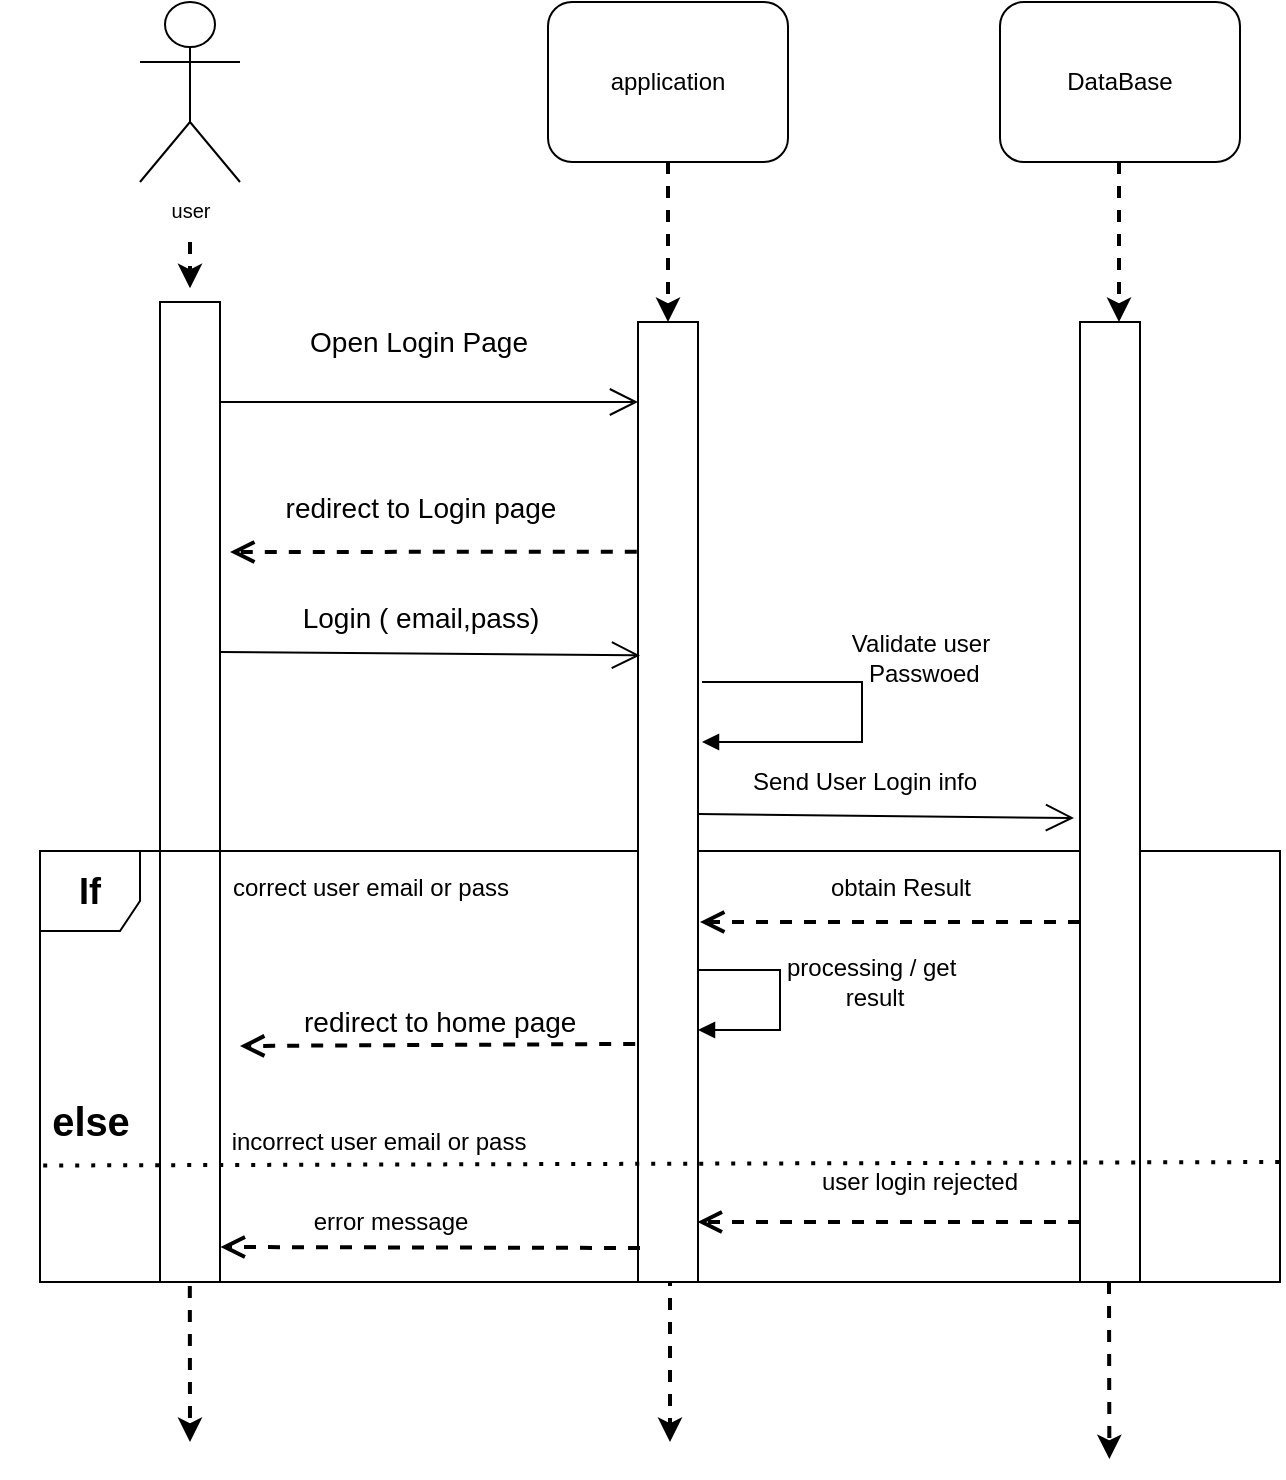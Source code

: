 <mxfile version="13.9.9" type="device"><diagram id="RW7I_FHLU8Z32cKnj8GH" name="Page-1"><mxGraphModel dx="1463" dy="846" grid="1" gridSize="12" guides="1" tooltips="1" connect="1" arrows="1" fold="1" page="1" pageScale="1" pageWidth="827" pageHeight="1169" math="0" shadow="0"><root><mxCell id="0"/><mxCell id="1" parent="0"/><mxCell id="JNinNXcOQ2UVd3g1Dod9-37" style="edgeStyle=none;rounded=0;orthogonalLoop=1;jettySize=auto;html=1;entryX=0.5;entryY=-0.014;entryDx=0;entryDy=0;entryPerimeter=0;shadow=0;strokeWidth=2;dashed=1;" parent="1" target="JNinNXcOQ2UVd3g1Dod9-26" edge="1"><mxGeometry relative="1" as="geometry"><mxPoint x="115" y="160" as="sourcePoint"/></mxGeometry></mxCell><mxCell id="JNinNXcOQ2UVd3g1Dod9-2" value="&lt;span style=&quot;font-size: 10px&quot;&gt;user&lt;/span&gt;" style="shape=umlActor;verticalLabelPosition=bottom;verticalAlign=top;html=1;" parent="1" vertex="1"><mxGeometry x="90" y="40" width="50" height="90" as="geometry"/></mxCell><mxCell id="JNinNXcOQ2UVd3g1Dod9-12" value="application" style="shape=ext;rounded=1;html=1;whiteSpace=wrap;" parent="1" vertex="1"><mxGeometry x="294" y="40" width="120" height="80" as="geometry"/></mxCell><mxCell id="JNinNXcOQ2UVd3g1Dod9-16" style="edgeStyle=none;rounded=0;orthogonalLoop=1;jettySize=auto;html=1;shadow=0;dashed=1;strokeWidth=2;" parent="1" edge="1"><mxGeometry relative="1" as="geometry"><mxPoint x="115" y="760" as="targetPoint"/><mxPoint x="114.5" y="322" as="sourcePoint"/></mxGeometry></mxCell><mxCell id="JNinNXcOQ2UVd3g1Dod9-18" style="edgeStyle=none;rounded=0;orthogonalLoop=1;jettySize=auto;html=1;shadow=0;dashed=1;strokeWidth=2;" parent="1" edge="1"><mxGeometry relative="1" as="geometry"><mxPoint x="355" y="760" as="targetPoint"/><mxPoint x="355" y="640" as="sourcePoint"/></mxGeometry></mxCell><mxCell id="JNinNXcOQ2UVd3g1Dod9-26" value="" style="html=1;points=[];perimeter=orthogonalPerimeter;" parent="1" vertex="1"><mxGeometry x="100" y="190" width="30" height="490" as="geometry"/></mxCell><mxCell id="JNinNXcOQ2UVd3g1Dod9-36" style="edgeStyle=none;rounded=0;orthogonalLoop=1;jettySize=auto;html=1;shadow=0;dashed=1;strokeWidth=2;" parent="1" source="JNinNXcOQ2UVd3g1Dod9-12" target="JNinNXcOQ2UVd3g1Dod9-35" edge="1"><mxGeometry relative="1" as="geometry"><mxPoint x="539" y="521" as="targetPoint"/><mxPoint x="539.909" y="120" as="sourcePoint"/></mxGeometry></mxCell><mxCell id="JNinNXcOQ2UVd3g1Dod9-38" value="" style="html=1;verticalAlign=bottom;endArrow=open;dashed=1;endSize=8;shadow=0;strokeWidth=2;entryX=1.167;entryY=0.26;entryDx=0;entryDy=0;entryPerimeter=0;exitX=-0.02;exitY=0.231;exitDx=0;exitDy=0;exitPerimeter=0;" parent="1" edge="1"><mxGeometry x="-0.033" y="-19" relative="1" as="geometry"><mxPoint x="338.4" y="314.85" as="sourcePoint"/><mxPoint x="135.01" y="315" as="targetPoint"/><mxPoint as="offset"/></mxGeometry></mxCell><mxCell id="JNinNXcOQ2UVd3g1Dod9-40" value="&lt;h2&gt;If&lt;/h2&gt;" style="shape=umlFrame;whiteSpace=wrap;html=1;width=50;height=40;" parent="1" vertex="1"><mxGeometry x="40" y="464.5" width="620" height="215.5" as="geometry"/></mxCell><mxCell id="JNinNXcOQ2UVd3g1Dod9-71" value="&lt;h5&gt;else&lt;/h5&gt;" style="text;strokeColor=none;fillColor=none;html=1;fontSize=24;fontStyle=1;verticalAlign=middle;align=center;" parent="1" vertex="1"><mxGeometry x="20" y="585" width="90" height="30" as="geometry"/></mxCell><mxCell id="JNinNXcOQ2UVd3g1Dod9-35" value="" style="html=1;points=[];perimeter=orthogonalPerimeter;" parent="1" vertex="1"><mxGeometry x="339" y="200" width="30" height="480" as="geometry"/></mxCell><mxCell id="h7A65Kv3N2i47_7HJ1sz-2" value="" style="html=1;points=[];perimeter=orthogonalPerimeter;" vertex="1" parent="1"><mxGeometry x="560" y="200" width="30" height="480" as="geometry"/></mxCell><mxCell id="h7A65Kv3N2i47_7HJ1sz-3" value="DataBase" style="shape=ext;rounded=1;html=1;whiteSpace=wrap;" vertex="1" parent="1"><mxGeometry x="520" y="40" width="120" height="80" as="geometry"/></mxCell><mxCell id="h7A65Kv3N2i47_7HJ1sz-6" style="edgeStyle=none;rounded=0;orthogonalLoop=1;jettySize=auto;html=1;shadow=0;dashed=1;strokeWidth=2;" edge="1" parent="1"><mxGeometry relative="1" as="geometry"><mxPoint x="579.5" y="200" as="targetPoint"/><mxPoint x="579.5" y="120" as="sourcePoint"/></mxGeometry></mxCell><mxCell id="h7A65Kv3N2i47_7HJ1sz-9" value="" style="endArrow=open;endFill=1;endSize=12;html=1;" edge="1" parent="1"><mxGeometry width="160" relative="1" as="geometry"><mxPoint x="369" y="446" as="sourcePoint"/><mxPoint x="557" y="448" as="targetPoint"/></mxGeometry></mxCell><mxCell id="h7A65Kv3N2i47_7HJ1sz-10" value="" style="endArrow=open;endFill=1;endSize=12;html=1;" edge="1" parent="1" target="JNinNXcOQ2UVd3g1Dod9-35"><mxGeometry width="160" relative="1" as="geometry"><mxPoint x="130" y="240" as="sourcePoint"/><mxPoint x="330" y="240" as="targetPoint"/></mxGeometry></mxCell><mxCell id="h7A65Kv3N2i47_7HJ1sz-11" value="&lt;font style=&quot;font-size: 14px&quot;&gt;Open Login Page&lt;/font&gt;" style="text;html=1;align=center;verticalAlign=middle;resizable=0;points=[];autosize=1;" vertex="1" parent="1"><mxGeometry x="169" y="200" width="120" height="20" as="geometry"/></mxCell><mxCell id="h7A65Kv3N2i47_7HJ1sz-12" value="&lt;font style=&quot;font-size: 14px&quot;&gt;redirect to Login page&lt;/font&gt;" style="text;html=1;align=center;verticalAlign=middle;resizable=0;points=[];autosize=1;" vertex="1" parent="1"><mxGeometry x="155" y="283" width="150" height="20" as="geometry"/></mxCell><mxCell id="h7A65Kv3N2i47_7HJ1sz-13" value="&lt;span style=&quot;font-size: 14px&quot;&gt;Login ( email,pass)&lt;/span&gt;" style="text;html=1;align=center;verticalAlign=middle;resizable=0;points=[];autosize=1;" vertex="1" parent="1"><mxGeometry x="165" y="338" width="130" height="20" as="geometry"/></mxCell><mxCell id="h7A65Kv3N2i47_7HJ1sz-18" value="" style="endArrow=open;endFill=1;endSize=12;html=1;entryX=0.033;entryY=0.462;entryDx=0;entryDy=0;entryPerimeter=0;" edge="1" parent="1"><mxGeometry width="160" relative="1" as="geometry"><mxPoint x="130" y="365" as="sourcePoint"/><mxPoint x="339.99" y="366.7" as="targetPoint"/></mxGeometry></mxCell><mxCell id="h7A65Kv3N2i47_7HJ1sz-19" value="Send User Login info" style="text;html=1;align=center;verticalAlign=middle;resizable=0;points=[];autosize=1;" vertex="1" parent="1"><mxGeometry x="387" y="420" width="130" height="20" as="geometry"/></mxCell><mxCell id="h7A65Kv3N2i47_7HJ1sz-20" value="Validate user&lt;br&gt;&amp;nbsp;Passwoed" style="text;html=1;align=center;verticalAlign=middle;resizable=0;points=[];autosize=1;" vertex="1" parent="1"><mxGeometry x="440" y="353" width="80" height="30" as="geometry"/></mxCell><mxCell id="h7A65Kv3N2i47_7HJ1sz-238" value="" style="edgeStyle=orthogonalEdgeStyle;html=1;align=left;spacingLeft=2;endArrow=block;rounded=0;" edge="1" parent="1"><mxGeometry x="0.029" relative="1" as="geometry"><mxPoint x="371" y="380" as="sourcePoint"/><Array as="points"><mxPoint x="451" y="380"/><mxPoint x="451" y="410"/><mxPoint x="371" y="410"/></Array><mxPoint x="371" y="410" as="targetPoint"/><mxPoint as="offset"/></mxGeometry></mxCell><mxCell id="h7A65Kv3N2i47_7HJ1sz-244" style="edgeStyle=none;rounded=0;orthogonalLoop=1;jettySize=auto;html=1;shadow=0;dashed=1;strokeWidth=2;exitX=0.427;exitY=1.004;exitDx=0;exitDy=0;exitPerimeter=0;" edge="1" parent="1"><mxGeometry relative="1" as="geometry"><mxPoint x="574.69" y="768.56" as="targetPoint"/><mxPoint x="574.5" y="680" as="sourcePoint"/></mxGeometry></mxCell><mxCell id="h7A65Kv3N2i47_7HJ1sz-245" value="&lt;span style=&quot;font-size: 14px&quot;&gt;redirect to home page&lt;/span&gt;" style="text;html=1;strokeColor=none;fillColor=none;align=left;verticalAlign=middle;whiteSpace=wrap;rounded=0;" vertex="1" parent="1"><mxGeometry x="170" y="540" width="140" height="20" as="geometry"/></mxCell><mxCell id="h7A65Kv3N2i47_7HJ1sz-247" value="" style="html=1;verticalAlign=bottom;endArrow=open;dashed=1;endSize=8;shadow=0;strokeWidth=2;exitX=-0.02;exitY=0.231;exitDx=0;exitDy=0;exitPerimeter=0;" edge="1" parent="1"><mxGeometry x="-0.033" y="-19" relative="1" as="geometry"><mxPoint x="560.0" y="500" as="sourcePoint"/><mxPoint x="370" y="500" as="targetPoint"/><mxPoint as="offset"/></mxGeometry></mxCell><mxCell id="h7A65Kv3N2i47_7HJ1sz-249" value="" style="edgeStyle=orthogonalEdgeStyle;html=1;align=left;spacingLeft=2;endArrow=block;rounded=0;" edge="1" parent="1"><mxGeometry x="0.029" relative="1" as="geometry"><mxPoint x="369" y="524" as="sourcePoint"/><Array as="points"><mxPoint x="410" y="524"/><mxPoint x="410" y="554"/></Array><mxPoint x="369" y="554" as="targetPoint"/><mxPoint as="offset"/></mxGeometry></mxCell><mxCell id="h7A65Kv3N2i47_7HJ1sz-251" value="obtain Result" style="text;html=1;strokeColor=none;fillColor=none;align=center;verticalAlign=middle;whiteSpace=wrap;rounded=0;" vertex="1" parent="1"><mxGeometry x="407.5" y="473" width="125" height="20" as="geometry"/></mxCell><mxCell id="h7A65Kv3N2i47_7HJ1sz-252" value="user login rejected" style="text;html=1;strokeColor=none;fillColor=none;align=center;verticalAlign=middle;whiteSpace=wrap;rounded=0;" vertex="1" parent="1"><mxGeometry x="420" y="620" width="120" height="20" as="geometry"/></mxCell><mxCell id="h7A65Kv3N2i47_7HJ1sz-253" value="" style="html=1;verticalAlign=bottom;endArrow=open;dashed=1;endSize=8;shadow=0;strokeWidth=2;" edge="1" parent="1"><mxGeometry x="-0.033" y="-19" relative="1" as="geometry"><mxPoint x="560" y="650" as="sourcePoint"/><mxPoint x="368.75" y="650" as="targetPoint"/><mxPoint as="offset"/></mxGeometry></mxCell><mxCell id="h7A65Kv3N2i47_7HJ1sz-255" value="" style="endArrow=none;dashed=1;html=1;dashPattern=1 3;strokeWidth=2;entryX=1;entryY=0.765;entryDx=0;entryDy=0;entryPerimeter=0;exitX=0.129;exitY=-0.02;exitDx=0;exitDy=0;exitPerimeter=0;" edge="1" parent="1"><mxGeometry width="50" height="50" relative="1" as="geometry"><mxPoint x="41.61" y="621.76" as="sourcePoint"/><mxPoint x="660" y="619.995" as="targetPoint"/></mxGeometry></mxCell><mxCell id="h7A65Kv3N2i47_7HJ1sz-256" value="incorrect user email or pass" style="text;html=1;align=center;verticalAlign=middle;resizable=0;points=[];autosize=1;" vertex="1" parent="1"><mxGeometry x="129" y="600" width="160" height="20" as="geometry"/></mxCell><mxCell id="h7A65Kv3N2i47_7HJ1sz-258" value="correct user email or pass" style="text;html=1;align=center;verticalAlign=middle;resizable=0;points=[];autosize=1;" vertex="1" parent="1"><mxGeometry x="130" y="473" width="150" height="20" as="geometry"/></mxCell><mxCell id="h7A65Kv3N2i47_7HJ1sz-259" value="" style="html=1;verticalAlign=bottom;endArrow=open;dashed=1;endSize=8;shadow=0;strokeWidth=2;entryX=1;entryY=0.75;entryDx=0;entryDy=0;" edge="1" parent="1"><mxGeometry x="-0.033" y="-19" relative="1" as="geometry"><mxPoint x="340" y="663" as="sourcePoint"/><mxPoint x="130.25" y="662.5" as="targetPoint"/><mxPoint as="offset"/></mxGeometry></mxCell><mxCell id="h7A65Kv3N2i47_7HJ1sz-260" value="error message" style="text;html=1;align=center;verticalAlign=middle;resizable=0;points=[];autosize=1;" vertex="1" parent="1"><mxGeometry x="170" y="640" width="90" height="20" as="geometry"/></mxCell><mxCell id="h7A65Kv3N2i47_7HJ1sz-271" value="processing / get&amp;nbsp;&lt;br&gt;result" style="text;html=1;strokeColor=none;fillColor=none;align=center;verticalAlign=middle;whiteSpace=wrap;rounded=0;" vertex="1" parent="1"><mxGeometry x="395" y="520" width="125" height="20" as="geometry"/></mxCell><mxCell id="h7A65Kv3N2i47_7HJ1sz-272" value="" style="html=1;verticalAlign=bottom;endArrow=open;dashed=1;endSize=8;shadow=0;strokeWidth=2;exitX=-0.047;exitY=0.752;exitDx=0;exitDy=0;exitPerimeter=0;" edge="1" parent="1" source="JNinNXcOQ2UVd3g1Dod9-35"><mxGeometry x="-0.033" y="-19" relative="1" as="geometry"><mxPoint x="330" y="562" as="sourcePoint"/><mxPoint x="140" y="562" as="targetPoint"/><mxPoint as="offset"/></mxGeometry></mxCell></root></mxGraphModel></diagram></mxfile>